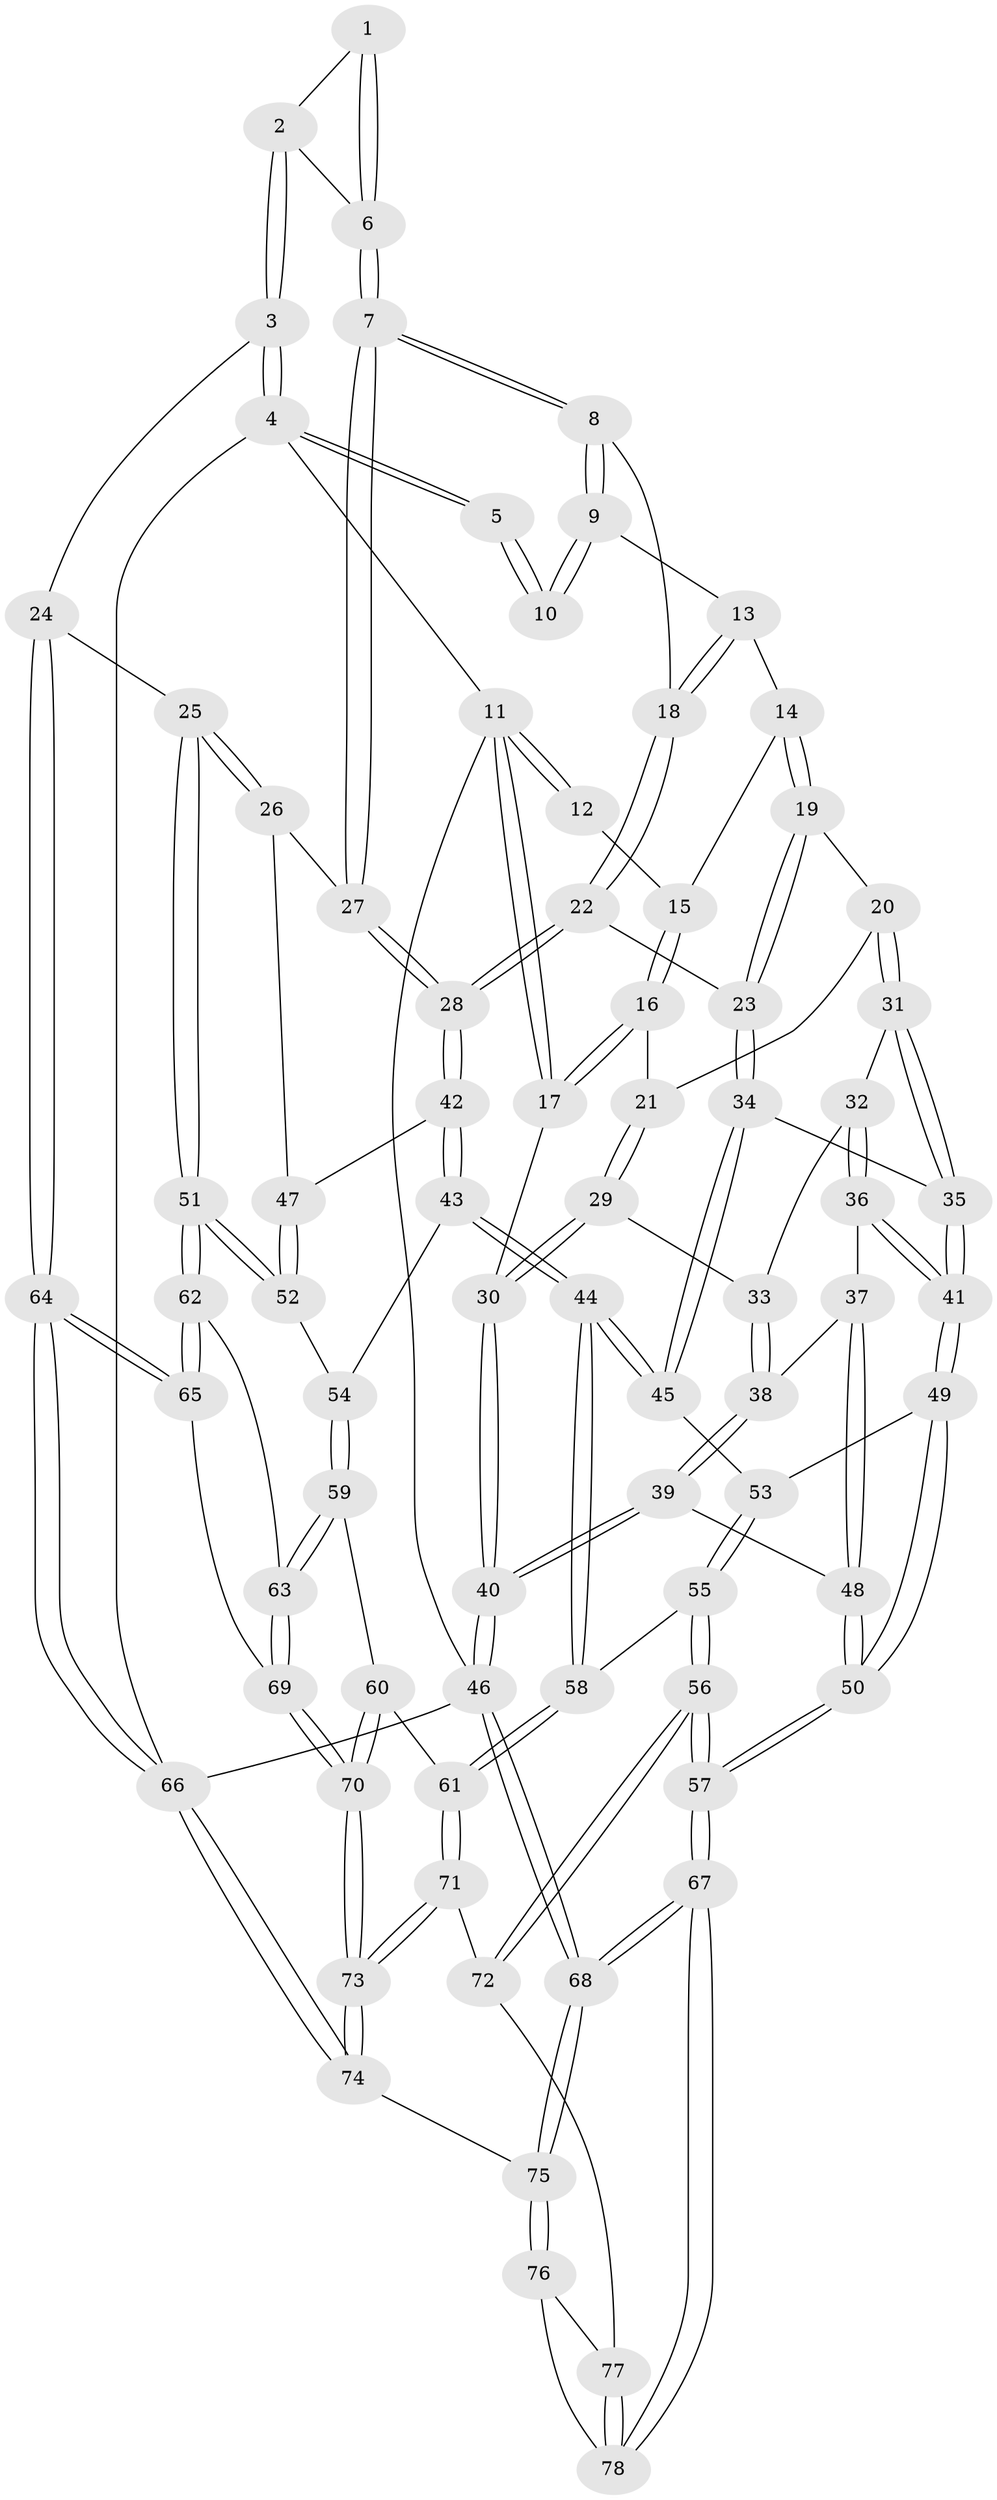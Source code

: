 // coarse degree distribution, {3: 0.125, 5: 0.2916666666666667, 4: 0.4166666666666667, 6: 0.125, 8: 0.020833333333333332, 2: 0.020833333333333332}
// Generated by graph-tools (version 1.1) at 2025/42/03/06/25 10:42:31]
// undirected, 78 vertices, 192 edges
graph export_dot {
graph [start="1"]
  node [color=gray90,style=filled];
  1 [pos="+0.8453023879434158+0"];
  2 [pos="+0.9182321724800349+0.11972192358184496"];
  3 [pos="+1+0.20628648490085746"];
  4 [pos="+1+0"];
  5 [pos="+0.8210576413844277+0"];
  6 [pos="+0.80516803630729+0.20134819608358878"];
  7 [pos="+0.789098290480557+0.21603802676598444"];
  8 [pos="+0.6930645403288019+0.15811652387677813"];
  9 [pos="+0.6103261467285579+0"];
  10 [pos="+0.6260965442395159+0"];
  11 [pos="+0+0"];
  12 [pos="+0.1387256800048254+0"];
  13 [pos="+0.4634374019807798+0.10036154375769314"];
  14 [pos="+0.4602150250067+0.10242255574200615"];
  15 [pos="+0.259363664907343+0.06387824220055575"];
  16 [pos="+0.2424937861608159+0.13621332251556253"];
  17 [pos="+0+0.14247775697936182"];
  18 [pos="+0.5854792560729887+0.2581773653560493"];
  19 [pos="+0.40395055962784854+0.26761476802855233"];
  20 [pos="+0.2758249831049814+0.26952681904823894"];
  21 [pos="+0.24949429013937094+0.22428946783978201"];
  22 [pos="+0.5399145734278191+0.34126843858997535"];
  23 [pos="+0.4993727284586319+0.3463842645679559"];
  24 [pos="+1+0.39716377379702833"];
  25 [pos="+1+0.4040589834642417"];
  26 [pos="+0.9557301113840283+0.3815336687891869"];
  27 [pos="+0.8086478547755485+0.2776216951863074"];
  28 [pos="+0.6595142424221606+0.4248150512421804"];
  29 [pos="+0+0.23917637419029653"];
  30 [pos="+0+0.14281857805412057"];
  31 [pos="+0.24286842105559367+0.3483133578420926"];
  32 [pos="+0.09544394165583658+0.35589834910450285"];
  33 [pos="+0.018332388305101463+0.31526792036114776"];
  34 [pos="+0.4365509482099328+0.45985402513283885"];
  35 [pos="+0.2648702929799432+0.4689246216376017"];
  36 [pos="+0.10590821039780184+0.48163852903201415"];
  37 [pos="+0.09961487729556191+0.4858120570310465"];
  38 [pos="+0.037875074931147466+0.4719173003348108"];
  39 [pos="+0+0.5466489729915699"];
  40 [pos="+0+0.5462579605864137"];
  41 [pos="+0.25478250390538915+0.4875249676870601"];
  42 [pos="+0.6767310342896458+0.4891552028227272"];
  43 [pos="+0.67418235278538+0.49465544265713896"];
  44 [pos="+0.5651500110167831+0.6266349602697924"];
  45 [pos="+0.4685494588961954+0.5434403460687168"];
  46 [pos="+0+1"];
  47 [pos="+0.8083003329290449+0.5034461688435952"];
  48 [pos="+0.07143400701721665+0.6028565935938365"];
  49 [pos="+0.25469391421967674+0.502956959397257"];
  50 [pos="+0.16959076454476904+0.7160291980263395"];
  51 [pos="+0.9038891298300855+0.6298588256738742"];
  52 [pos="+0.8327182977848256+0.5668977104448618"];
  53 [pos="+0.3661913878957586+0.6019406479818613"];
  54 [pos="+0.7618622197088917+0.6366104017431564"];
  55 [pos="+0.3591949653346061+0.6649460792955418"];
  56 [pos="+0.23660789737872595+0.793805886489025"];
  57 [pos="+0.18399405565511093+0.8123922431584388"];
  58 [pos="+0.5658708932823475+0.6765157136939706"];
  59 [pos="+0.7577749030114174+0.690045828288161"];
  60 [pos="+0.6790787116759118+0.7101805795534794"];
  61 [pos="+0.570376157754342+0.6917381038841296"];
  62 [pos="+0.8989871300297746+0.6790623354663615"];
  63 [pos="+0.841092369577326+0.7257331589459048"];
  64 [pos="+1+0.8331387242422649"];
  65 [pos="+1+0.7706290698181015"];
  66 [pos="+1+1"];
  67 [pos="+0+1"];
  68 [pos="+0+1"];
  69 [pos="+0.839633933750319+0.8310789508348702"];
  70 [pos="+0.796717770328746+0.9554436907205762"];
  71 [pos="+0.5390969632287659+0.7806664309093052"];
  72 [pos="+0.49033911619656995+0.8008996191061951"];
  73 [pos="+0.7718586471354475+1"];
  74 [pos="+0.7752339924750972+1"];
  75 [pos="+0.6348297945756594+1"];
  76 [pos="+0.4750380116112838+0.9405036849188397"];
  77 [pos="+0.4665481035265564+0.8671495181691422"];
  78 [pos="+0.3911703463390676+0.942246080394021"];
  1 -- 2;
  1 -- 6;
  1 -- 6;
  2 -- 3;
  2 -- 3;
  2 -- 6;
  3 -- 4;
  3 -- 4;
  3 -- 24;
  4 -- 5;
  4 -- 5;
  4 -- 11;
  4 -- 66;
  5 -- 10;
  5 -- 10;
  6 -- 7;
  6 -- 7;
  7 -- 8;
  7 -- 8;
  7 -- 27;
  7 -- 27;
  8 -- 9;
  8 -- 9;
  8 -- 18;
  9 -- 10;
  9 -- 10;
  9 -- 13;
  11 -- 12;
  11 -- 12;
  11 -- 17;
  11 -- 17;
  11 -- 46;
  12 -- 15;
  13 -- 14;
  13 -- 18;
  13 -- 18;
  14 -- 15;
  14 -- 19;
  14 -- 19;
  15 -- 16;
  15 -- 16;
  16 -- 17;
  16 -- 17;
  16 -- 21;
  17 -- 30;
  18 -- 22;
  18 -- 22;
  19 -- 20;
  19 -- 23;
  19 -- 23;
  20 -- 21;
  20 -- 31;
  20 -- 31;
  21 -- 29;
  21 -- 29;
  22 -- 23;
  22 -- 28;
  22 -- 28;
  23 -- 34;
  23 -- 34;
  24 -- 25;
  24 -- 64;
  24 -- 64;
  25 -- 26;
  25 -- 26;
  25 -- 51;
  25 -- 51;
  26 -- 27;
  26 -- 47;
  27 -- 28;
  27 -- 28;
  28 -- 42;
  28 -- 42;
  29 -- 30;
  29 -- 30;
  29 -- 33;
  30 -- 40;
  30 -- 40;
  31 -- 32;
  31 -- 35;
  31 -- 35;
  32 -- 33;
  32 -- 36;
  32 -- 36;
  33 -- 38;
  33 -- 38;
  34 -- 35;
  34 -- 45;
  34 -- 45;
  35 -- 41;
  35 -- 41;
  36 -- 37;
  36 -- 41;
  36 -- 41;
  37 -- 38;
  37 -- 48;
  37 -- 48;
  38 -- 39;
  38 -- 39;
  39 -- 40;
  39 -- 40;
  39 -- 48;
  40 -- 46;
  40 -- 46;
  41 -- 49;
  41 -- 49;
  42 -- 43;
  42 -- 43;
  42 -- 47;
  43 -- 44;
  43 -- 44;
  43 -- 54;
  44 -- 45;
  44 -- 45;
  44 -- 58;
  44 -- 58;
  45 -- 53;
  46 -- 68;
  46 -- 68;
  46 -- 66;
  47 -- 52;
  47 -- 52;
  48 -- 50;
  48 -- 50;
  49 -- 50;
  49 -- 50;
  49 -- 53;
  50 -- 57;
  50 -- 57;
  51 -- 52;
  51 -- 52;
  51 -- 62;
  51 -- 62;
  52 -- 54;
  53 -- 55;
  53 -- 55;
  54 -- 59;
  54 -- 59;
  55 -- 56;
  55 -- 56;
  55 -- 58;
  56 -- 57;
  56 -- 57;
  56 -- 72;
  56 -- 72;
  57 -- 67;
  57 -- 67;
  58 -- 61;
  58 -- 61;
  59 -- 60;
  59 -- 63;
  59 -- 63;
  60 -- 61;
  60 -- 70;
  60 -- 70;
  61 -- 71;
  61 -- 71;
  62 -- 63;
  62 -- 65;
  62 -- 65;
  63 -- 69;
  63 -- 69;
  64 -- 65;
  64 -- 65;
  64 -- 66;
  64 -- 66;
  65 -- 69;
  66 -- 74;
  66 -- 74;
  67 -- 68;
  67 -- 68;
  67 -- 78;
  67 -- 78;
  68 -- 75;
  68 -- 75;
  69 -- 70;
  69 -- 70;
  70 -- 73;
  70 -- 73;
  71 -- 72;
  71 -- 73;
  71 -- 73;
  72 -- 77;
  73 -- 74;
  73 -- 74;
  74 -- 75;
  75 -- 76;
  75 -- 76;
  76 -- 77;
  76 -- 78;
  77 -- 78;
  77 -- 78;
}
